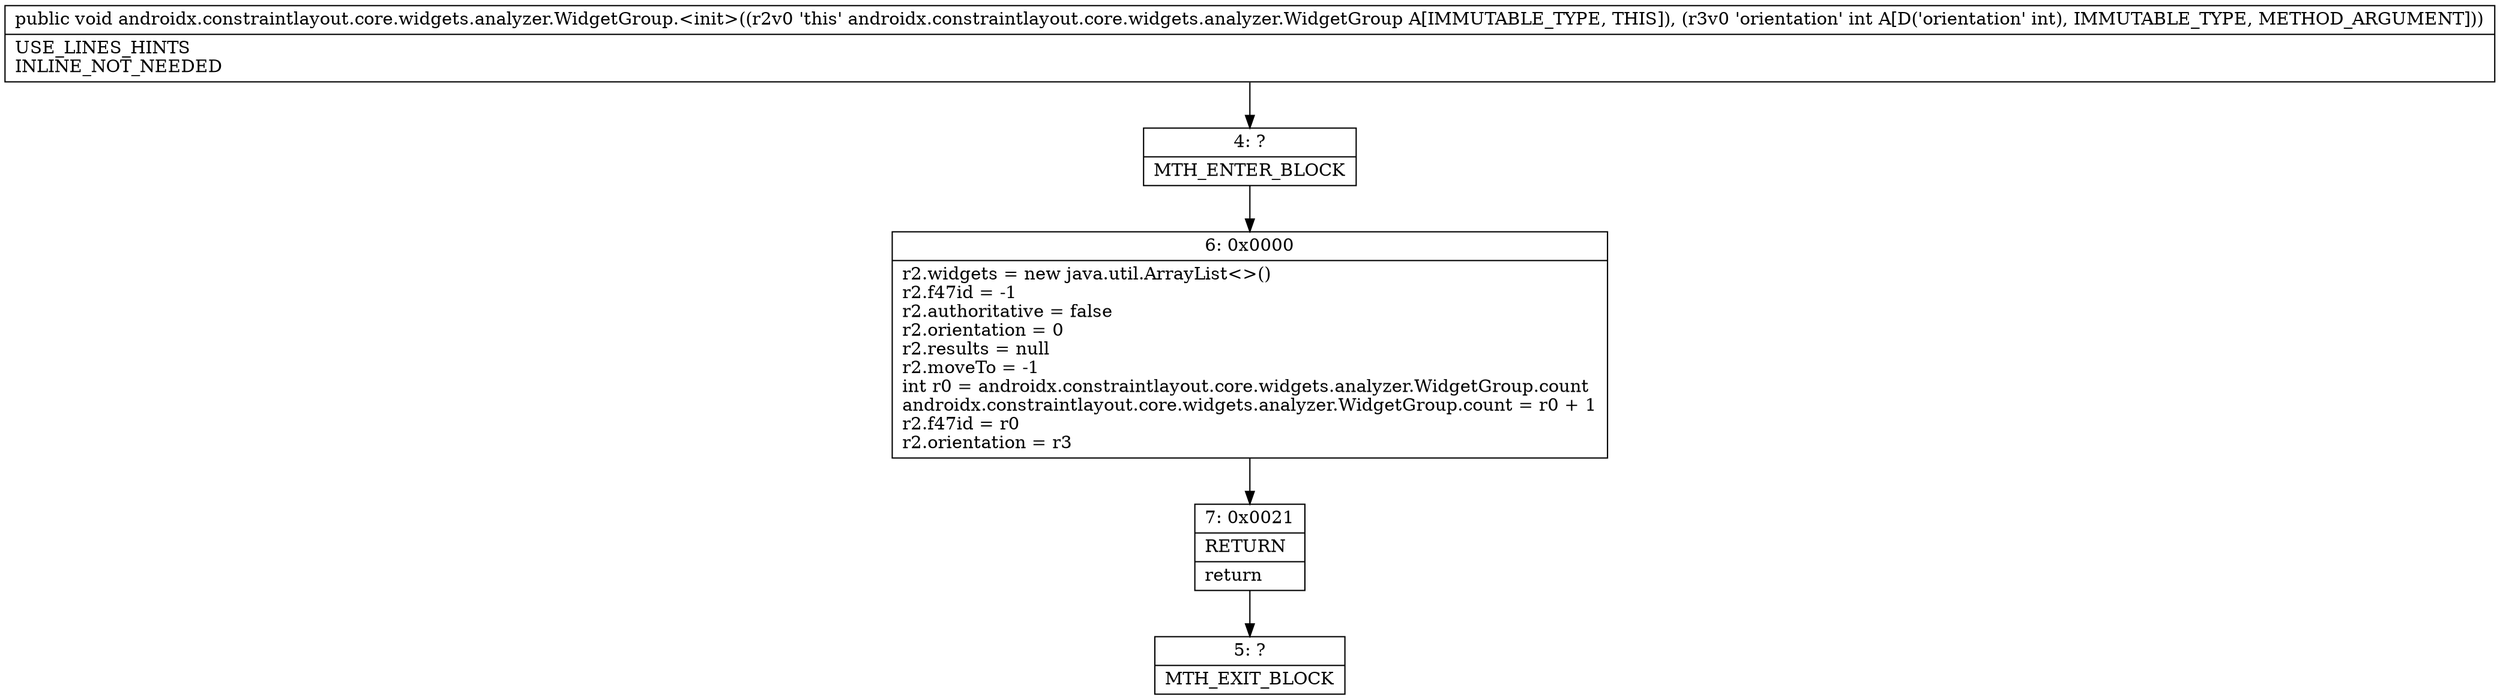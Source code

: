 digraph "CFG forandroidx.constraintlayout.core.widgets.analyzer.WidgetGroup.\<init\>(I)V" {
Node_4 [shape=record,label="{4\:\ ?|MTH_ENTER_BLOCK\l}"];
Node_6 [shape=record,label="{6\:\ 0x0000|r2.widgets = new java.util.ArrayList\<\>()\lr2.f47id = \-1\lr2.authoritative = false\lr2.orientation = 0\lr2.results = null\lr2.moveTo = \-1\lint r0 = androidx.constraintlayout.core.widgets.analyzer.WidgetGroup.count\landroidx.constraintlayout.core.widgets.analyzer.WidgetGroup.count = r0 + 1\lr2.f47id = r0\lr2.orientation = r3\l}"];
Node_7 [shape=record,label="{7\:\ 0x0021|RETURN\l|return\l}"];
Node_5 [shape=record,label="{5\:\ ?|MTH_EXIT_BLOCK\l}"];
MethodNode[shape=record,label="{public void androidx.constraintlayout.core.widgets.analyzer.WidgetGroup.\<init\>((r2v0 'this' androidx.constraintlayout.core.widgets.analyzer.WidgetGroup A[IMMUTABLE_TYPE, THIS]), (r3v0 'orientation' int A[D('orientation' int), IMMUTABLE_TYPE, METHOD_ARGUMENT]))  | USE_LINES_HINTS\lINLINE_NOT_NEEDED\l}"];
MethodNode -> Node_4;Node_4 -> Node_6;
Node_6 -> Node_7;
Node_7 -> Node_5;
}


